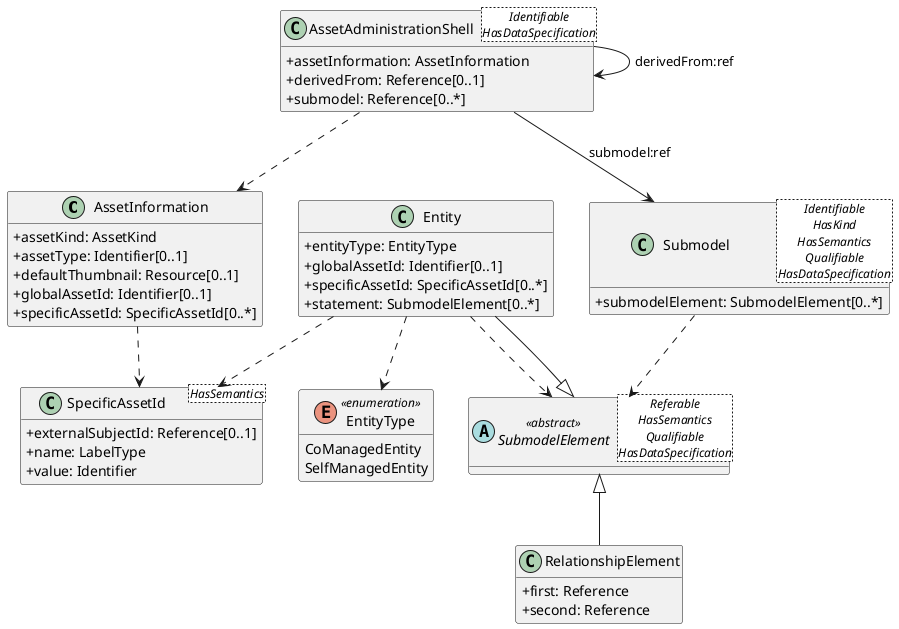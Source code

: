 @startuml
skinparam classAttributeIconSize 0
hide methods

class AssetInformation {
  +assetKind: AssetKind 
  +assetType: Identifier[0..1] 
  +defaultThumbnail: Resource[0..1] 
  +globalAssetId: Identifier[0..1] 
  +specificAssetId: SpecificAssetId[0..*] 
}
class SpecificAssetId<HasSemantics> {
  +externalSubjectId: Reference[0..1] 
  +name: LabelType 
  +value: Identifier 
}
class Entity {
  +entityType: EntityType 
  +globalAssetId: Identifier[0..1] 
  +specificAssetId: SpecificAssetId[0..*] 
  +statement: SubmodelElement[0..*] 
}
enum EntityType <<enumeration>> {
  CoManagedEntity
  SelfManagedEntity
}
class AssetAdministrationShell<Identifiable\nHasDataSpecification> {
  +assetInformation: AssetInformation 
  +derivedFrom: Reference[0..1] 
  +submodel: Reference[0..*] 
}
class Submodel<Identifiable\nHasKind\nHasSemantics\nQualifiable\nHasDataSpecification> {
  +submodelElement: SubmodelElement[0..*] 
}
abstract class SubmodelElement<Referable\nHasSemantics\nQualifiable\nHasDataSpecification> <<abstract>> {
}
class RelationshipElement {
  +first: Reference 
  +second: Reference 
}
AssetAdministrationShell ..> AssetInformation
AssetInformation ..> SpecificAssetId
Entity ..> SubmodelElement
Entity ..> EntityType
Entity ..> SpecificAssetId
SubmodelElement <|-- Entity
SubmodelElement <|-- RelationshipElement
Submodel ..> SubmodelElement
AssetAdministrationShell --> Submodel : submodel:ref
AssetAdministrationShell --> AssetAdministrationShell : derivedFrom:ref
@enduml